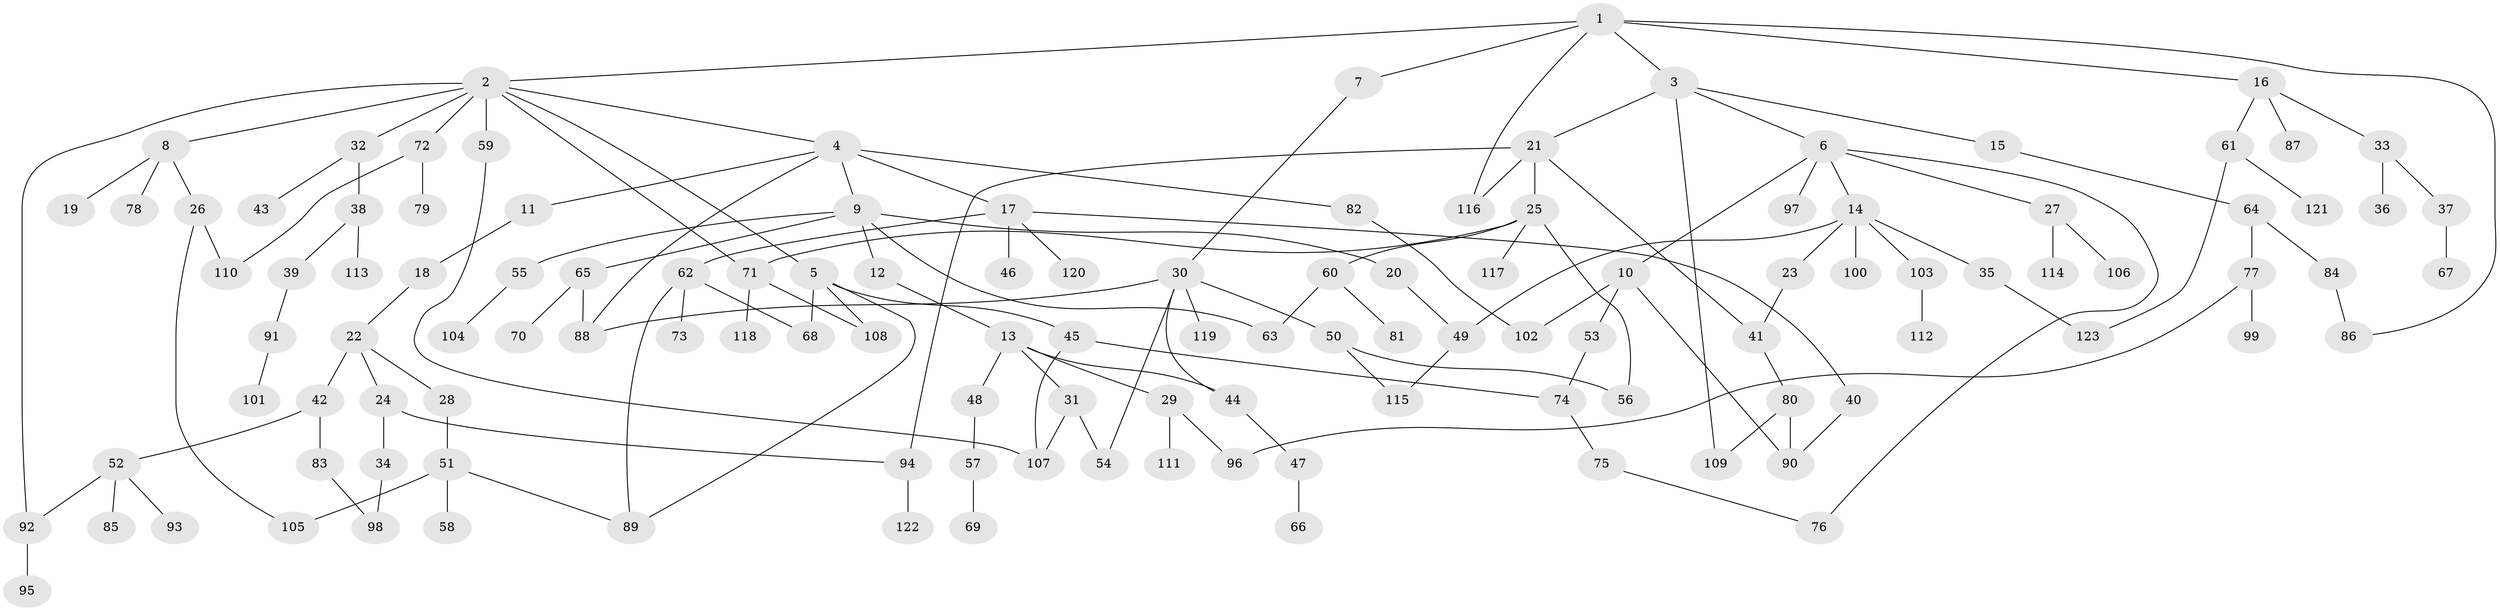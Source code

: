 // Generated by graph-tools (version 1.1) at 2025/34/03/09/25 02:34:05]
// undirected, 123 vertices, 153 edges
graph export_dot {
graph [start="1"]
  node [color=gray90,style=filled];
  1;
  2;
  3;
  4;
  5;
  6;
  7;
  8;
  9;
  10;
  11;
  12;
  13;
  14;
  15;
  16;
  17;
  18;
  19;
  20;
  21;
  22;
  23;
  24;
  25;
  26;
  27;
  28;
  29;
  30;
  31;
  32;
  33;
  34;
  35;
  36;
  37;
  38;
  39;
  40;
  41;
  42;
  43;
  44;
  45;
  46;
  47;
  48;
  49;
  50;
  51;
  52;
  53;
  54;
  55;
  56;
  57;
  58;
  59;
  60;
  61;
  62;
  63;
  64;
  65;
  66;
  67;
  68;
  69;
  70;
  71;
  72;
  73;
  74;
  75;
  76;
  77;
  78;
  79;
  80;
  81;
  82;
  83;
  84;
  85;
  86;
  87;
  88;
  89;
  90;
  91;
  92;
  93;
  94;
  95;
  96;
  97;
  98;
  99;
  100;
  101;
  102;
  103;
  104;
  105;
  106;
  107;
  108;
  109;
  110;
  111;
  112;
  113;
  114;
  115;
  116;
  117;
  118;
  119;
  120;
  121;
  122;
  123;
  1 -- 2;
  1 -- 3;
  1 -- 7;
  1 -- 16;
  1 -- 86;
  1 -- 116;
  2 -- 4;
  2 -- 5;
  2 -- 8;
  2 -- 32;
  2 -- 59;
  2 -- 71;
  2 -- 72;
  2 -- 92;
  3 -- 6;
  3 -- 15;
  3 -- 21;
  3 -- 109;
  4 -- 9;
  4 -- 11;
  4 -- 17;
  4 -- 82;
  4 -- 88;
  5 -- 45;
  5 -- 108;
  5 -- 68;
  5 -- 89;
  6 -- 10;
  6 -- 14;
  6 -- 27;
  6 -- 76;
  6 -- 97;
  7 -- 30;
  8 -- 19;
  8 -- 26;
  8 -- 78;
  9 -- 12;
  9 -- 20;
  9 -- 55;
  9 -- 63;
  9 -- 65;
  10 -- 53;
  10 -- 90;
  10 -- 102;
  11 -- 18;
  12 -- 13;
  13 -- 29;
  13 -- 31;
  13 -- 48;
  13 -- 44;
  14 -- 23;
  14 -- 35;
  14 -- 100;
  14 -- 103;
  14 -- 49;
  15 -- 64;
  16 -- 33;
  16 -- 61;
  16 -- 87;
  17 -- 40;
  17 -- 46;
  17 -- 62;
  17 -- 120;
  18 -- 22;
  20 -- 49;
  21 -- 25;
  21 -- 94;
  21 -- 116;
  21 -- 41;
  22 -- 24;
  22 -- 28;
  22 -- 42;
  23 -- 41;
  24 -- 34;
  24 -- 94;
  25 -- 56;
  25 -- 60;
  25 -- 117;
  25 -- 71;
  26 -- 105;
  26 -- 110;
  27 -- 106;
  27 -- 114;
  28 -- 51;
  29 -- 111;
  29 -- 96;
  30 -- 44;
  30 -- 50;
  30 -- 54;
  30 -- 119;
  30 -- 88;
  31 -- 107;
  31 -- 54;
  32 -- 38;
  32 -- 43;
  33 -- 36;
  33 -- 37;
  34 -- 98;
  35 -- 123;
  37 -- 67;
  38 -- 39;
  38 -- 113;
  39 -- 91;
  40 -- 90;
  41 -- 80;
  42 -- 52;
  42 -- 83;
  44 -- 47;
  45 -- 74;
  45 -- 107;
  47 -- 66;
  48 -- 57;
  49 -- 115;
  50 -- 115;
  50 -- 56;
  51 -- 58;
  51 -- 89;
  51 -- 105;
  52 -- 85;
  52 -- 93;
  52 -- 92;
  53 -- 74;
  55 -- 104;
  57 -- 69;
  59 -- 107;
  60 -- 81;
  60 -- 63;
  61 -- 121;
  61 -- 123;
  62 -- 68;
  62 -- 73;
  62 -- 89;
  64 -- 77;
  64 -- 84;
  65 -- 70;
  65 -- 88;
  71 -- 118;
  71 -- 108;
  72 -- 79;
  72 -- 110;
  74 -- 75;
  75 -- 76;
  77 -- 96;
  77 -- 99;
  80 -- 90;
  80 -- 109;
  82 -- 102;
  83 -- 98;
  84 -- 86;
  91 -- 101;
  92 -- 95;
  94 -- 122;
  103 -- 112;
}
